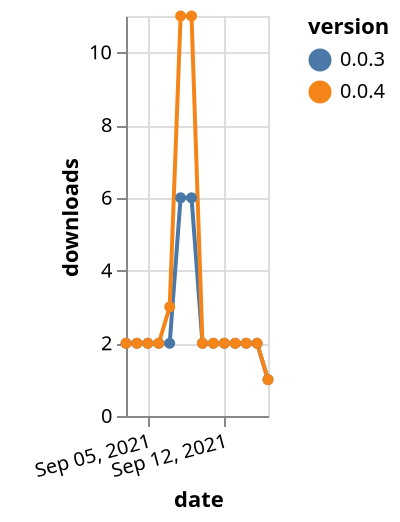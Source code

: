{"$schema": "https://vega.github.io/schema/vega-lite/v5.json", "description": "A simple bar chart with embedded data.", "data": {"values": [{"date": "2021-09-03", "total": 899, "delta": 2, "version": "0.0.3"}, {"date": "2021-09-04", "total": 901, "delta": 2, "version": "0.0.3"}, {"date": "2021-09-05", "total": 903, "delta": 2, "version": "0.0.3"}, {"date": "2021-09-06", "total": 905, "delta": 2, "version": "0.0.3"}, {"date": "2021-09-07", "total": 907, "delta": 2, "version": "0.0.3"}, {"date": "2021-09-08", "total": 913, "delta": 6, "version": "0.0.3"}, {"date": "2021-09-09", "total": 919, "delta": 6, "version": "0.0.3"}, {"date": "2021-09-10", "total": 921, "delta": 2, "version": "0.0.3"}, {"date": "2021-09-11", "total": 923, "delta": 2, "version": "0.0.3"}, {"date": "2021-09-12", "total": 925, "delta": 2, "version": "0.0.3"}, {"date": "2021-09-13", "total": 927, "delta": 2, "version": "0.0.3"}, {"date": "2021-09-14", "total": 929, "delta": 2, "version": "0.0.3"}, {"date": "2021-09-15", "total": 931, "delta": 2, "version": "0.0.3"}, {"date": "2021-09-16", "total": 932, "delta": 1, "version": "0.0.3"}, {"date": "2021-09-03", "total": 689, "delta": 2, "version": "0.0.4"}, {"date": "2021-09-04", "total": 691, "delta": 2, "version": "0.0.4"}, {"date": "2021-09-05", "total": 693, "delta": 2, "version": "0.0.4"}, {"date": "2021-09-06", "total": 695, "delta": 2, "version": "0.0.4"}, {"date": "2021-09-07", "total": 698, "delta": 3, "version": "0.0.4"}, {"date": "2021-09-08", "total": 709, "delta": 11, "version": "0.0.4"}, {"date": "2021-09-09", "total": 720, "delta": 11, "version": "0.0.4"}, {"date": "2021-09-10", "total": 722, "delta": 2, "version": "0.0.4"}, {"date": "2021-09-11", "total": 724, "delta": 2, "version": "0.0.4"}, {"date": "2021-09-12", "total": 726, "delta": 2, "version": "0.0.4"}, {"date": "2021-09-13", "total": 728, "delta": 2, "version": "0.0.4"}, {"date": "2021-09-14", "total": 730, "delta": 2, "version": "0.0.4"}, {"date": "2021-09-15", "total": 732, "delta": 2, "version": "0.0.4"}, {"date": "2021-09-16", "total": 733, "delta": 1, "version": "0.0.4"}]}, "width": "container", "mark": {"type": "line", "point": {"filled": true}}, "encoding": {"x": {"field": "date", "type": "temporal", "timeUnit": "yearmonthdate", "title": "date", "axis": {"labelAngle": -15}}, "y": {"field": "delta", "type": "quantitative", "title": "downloads"}, "color": {"field": "version", "type": "nominal"}, "tooltip": {"field": "delta"}}}
